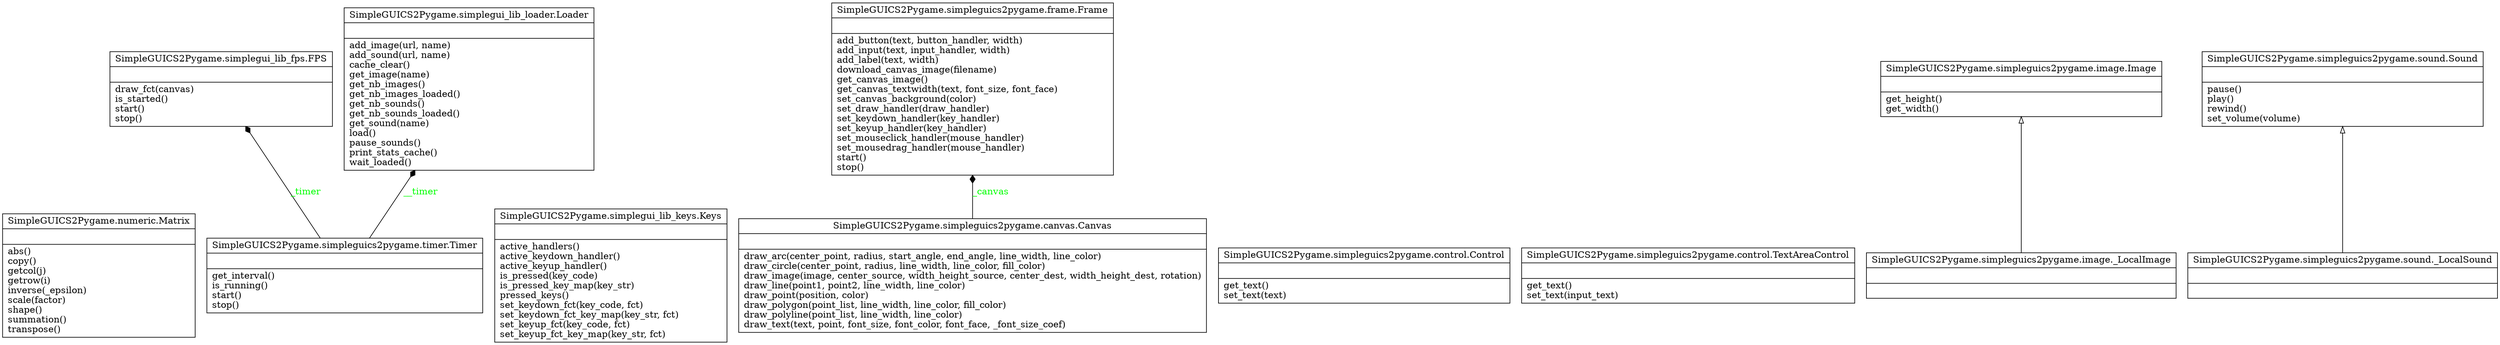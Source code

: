 digraph "classes_SimpleGUICS2Pygame" {
charset="utf-8"
rankdir=BT
"0" [label="{SimpleGUICS2Pygame.numeric.Matrix|\l|abs()\lcopy()\lgetcol(j)\lgetrow(i)\linverse(_epsilon)\lscale(factor)\lshape()\lsummation()\ltranspose()\l}", shape="record"];
"1" [label="{SimpleGUICS2Pygame.simplegui_lib_fps.FPS|\l|draw_fct(canvas)\lis_started()\lstart()\lstop()\l}", shape="record"];
"2" [label="{SimpleGUICS2Pygame.simplegui_lib_keys.Keys|\l|active_handlers()\lactive_keydown_handler()\lactive_keyup_handler()\lis_pressed(key_code)\lis_pressed_key_map(key_str)\lpressed_keys()\lset_keydown_fct(key_code, fct)\lset_keydown_fct_key_map(key_str, fct)\lset_keyup_fct(key_code, fct)\lset_keyup_fct_key_map(key_str, fct)\l}", shape="record"];
"3" [label="{SimpleGUICS2Pygame.simplegui_lib_loader.Loader|\l|add_image(url, name)\ladd_sound(url, name)\lcache_clear()\lget_image(name)\lget_nb_images()\lget_nb_images_loaded()\lget_nb_sounds()\lget_nb_sounds_loaded()\lget_sound(name)\lload()\lpause_sounds()\lprint_stats_cache()\lwait_loaded()\l}", shape="record"];
"4" [label="{SimpleGUICS2Pygame.simpleguics2pygame.canvas.Canvas|\l|draw_arc(center_point, radius, start_angle, end_angle, line_width, line_color)\ldraw_circle(center_point, radius, line_width, line_color, fill_color)\ldraw_image(image, center_source, width_height_source, center_dest, width_height_dest, rotation)\ldraw_line(point1, point2, line_width, line_color)\ldraw_point(position, color)\ldraw_polygon(point_list, line_width, line_color, fill_color)\ldraw_polyline(point_list, line_width, line_color)\ldraw_text(text, point, font_size, font_color, font_face, _font_size_coef)\l}", shape="record"];
"5" [label="{SimpleGUICS2Pygame.simpleguics2pygame.control.Control|\l|get_text()\lset_text(text)\l}", shape="record"];
"6" [label="{SimpleGUICS2Pygame.simpleguics2pygame.control.TextAreaControl|\l|get_text()\lset_text(input_text)\l}", shape="record"];
"7" [label="{SimpleGUICS2Pygame.simpleguics2pygame.frame.Frame|\l|add_button(text, button_handler, width)\ladd_input(text, input_handler, width)\ladd_label(text, width)\ldownload_canvas_image(filename)\lget_canvas_image()\lget_canvas_textwidth(text, font_size, font_face)\lset_canvas_background(color)\lset_draw_handler(draw_handler)\lset_keydown_handler(key_handler)\lset_keyup_handler(key_handler)\lset_mouseclick_handler(mouse_handler)\lset_mousedrag_handler(mouse_handler)\lstart()\lstop()\l}", shape="record"];
"8" [label="{SimpleGUICS2Pygame.simpleguics2pygame.image.Image|\l|get_height()\lget_width()\l}", shape="record"];
"9" [label="{SimpleGUICS2Pygame.simpleguics2pygame.image._LocalImage|\l|}", shape="record"];
"10" [label="{SimpleGUICS2Pygame.simpleguics2pygame.sound.Sound|\l|pause()\lplay()\lrewind()\lset_volume(volume)\l}", shape="record"];
"11" [label="{SimpleGUICS2Pygame.simpleguics2pygame.sound._LocalSound|\l|}", shape="record"];
"12" [label="{SimpleGUICS2Pygame.simpleguics2pygame.timer.Timer|\l|get_interval()\lis_running()\lstart()\lstop()\l}", shape="record"];
"9" -> "8" [arrowhead="empty", arrowtail="none"];
"11" -> "10" [arrowhead="empty", arrowtail="none"];
"4" -> "7" [arrowhead="diamond", arrowtail="none", fontcolor="green", label="_canvas", style="solid"];
"12" -> "1" [arrowhead="diamond", arrowtail="none", fontcolor="green", label="_timer", style="solid"];
"12" -> "3" [arrowhead="diamond", arrowtail="none", fontcolor="green", label="__timer", style="solid"];
}
